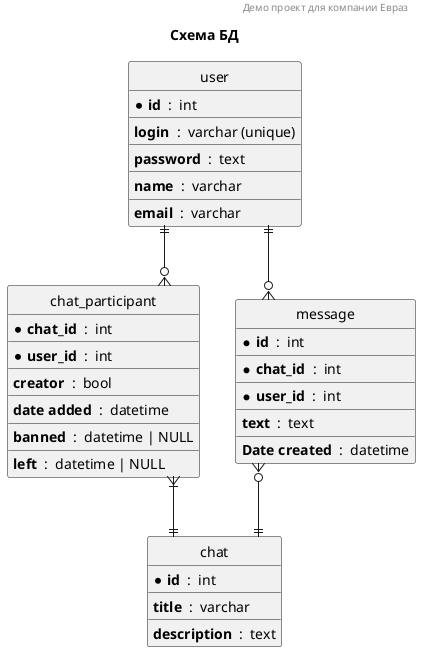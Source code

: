 @startuml

header Демо проект для компании Евраз
title Схема БД

hide circle
skinparam linetype ortho


entity user {
  * **id**  :  int
  __
  **login**  :  varchar (unique)
  __
  **password**  :  text
  __
  **name**  :  varchar
  __
  **email**  :  varchar
}

entity chat {
  * **id**  :  int
  __
  **title**  :  varchar
  __
  **description**  :  text
}

entity chat_participant {
  * **chat_id**  :  int
  __
  * **user_id**  :  int
  __
  **creator**  :  bool
  __
  **date added**  :  datetime
  __
  **banned**  :  datetime | NULL
  __
  **left**  :  datetime | NULL
}

entity message {
  * **id**  :  int
  __
  * **chat_id**  :  int
  __
  * **user_id**  :  int
  __
  **text**  :  text
  __
  **Date created**  :  datetime
}

user ||--o{ chat_participant
chat_participant }|--|| chat
user ||--o{ message
message }o--|| chat
@enduml
